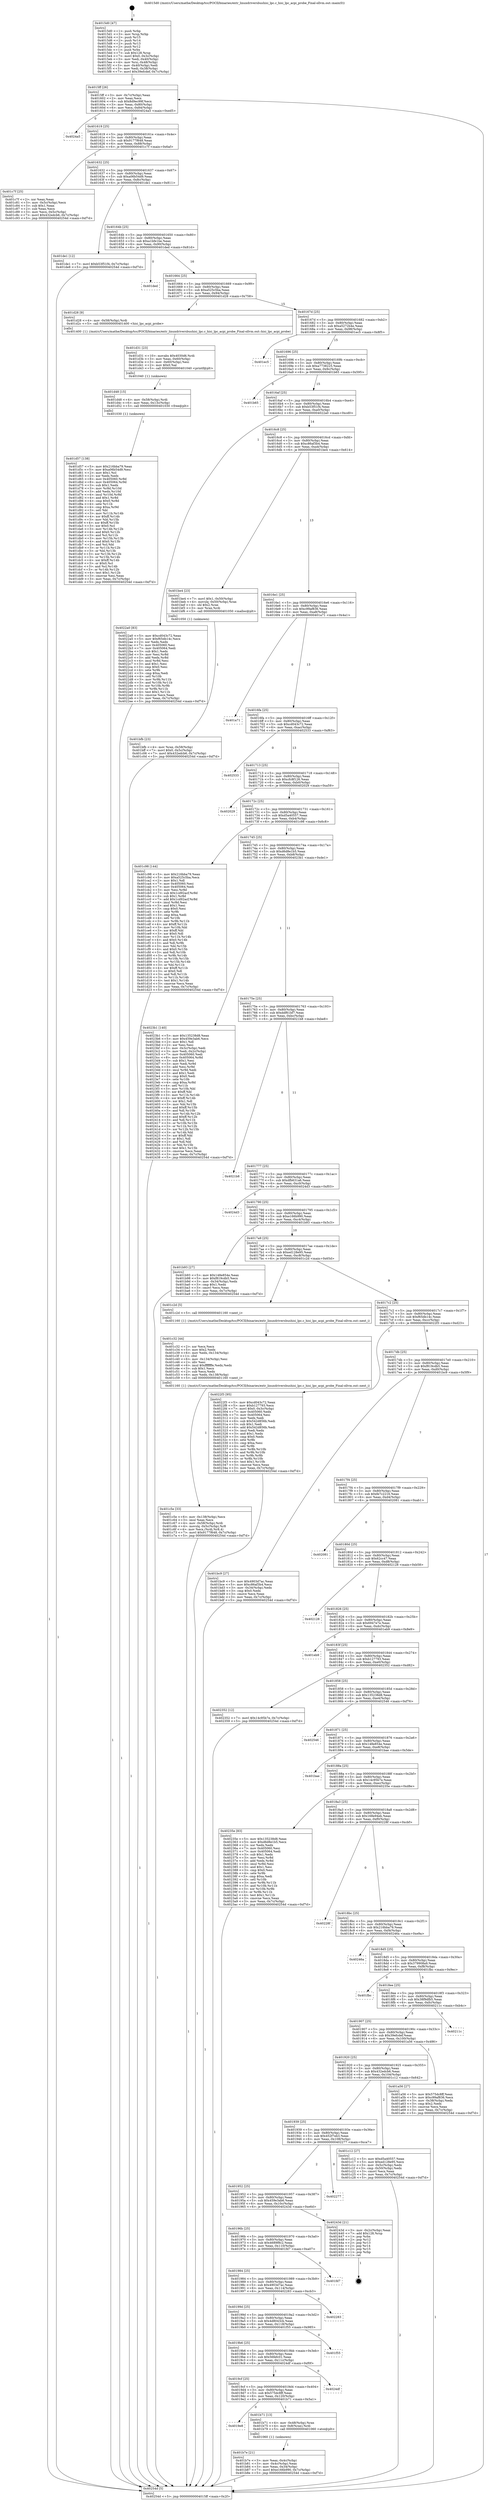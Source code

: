 digraph "0x4015d0" {
  label = "0x4015d0 (/mnt/c/Users/mathe/Desktop/tcc/POCII/binaries/extr_linuxdriversbushisi_lpc.c_hisi_lpc_acpi_probe_Final-ollvm.out::main(0))"
  labelloc = "t"
  node[shape=record]

  Entry [label="",width=0.3,height=0.3,shape=circle,fillcolor=black,style=filled]
  "0x4015ff" [label="{
     0x4015ff [26]\l
     | [instrs]\l
     &nbsp;&nbsp;0x4015ff \<+3\>: mov -0x7c(%rbp),%eax\l
     &nbsp;&nbsp;0x401602 \<+2\>: mov %eax,%ecx\l
     &nbsp;&nbsp;0x401604 \<+6\>: sub $0x8d9ec99f,%ecx\l
     &nbsp;&nbsp;0x40160a \<+3\>: mov %eax,-0x80(%rbp)\l
     &nbsp;&nbsp;0x40160d \<+6\>: mov %ecx,-0x84(%rbp)\l
     &nbsp;&nbsp;0x401613 \<+6\>: je 00000000004024a5 \<main+0xed5\>\l
  }"]
  "0x4024a5" [label="{
     0x4024a5\l
  }", style=dashed]
  "0x401619" [label="{
     0x401619 [25]\l
     | [instrs]\l
     &nbsp;&nbsp;0x401619 \<+5\>: jmp 000000000040161e \<main+0x4e\>\l
     &nbsp;&nbsp;0x40161e \<+3\>: mov -0x80(%rbp),%eax\l
     &nbsp;&nbsp;0x401621 \<+5\>: sub $0x9177f648,%eax\l
     &nbsp;&nbsp;0x401626 \<+6\>: mov %eax,-0x88(%rbp)\l
     &nbsp;&nbsp;0x40162c \<+6\>: je 0000000000401c7f \<main+0x6af\>\l
  }"]
  Exit [label="",width=0.3,height=0.3,shape=circle,fillcolor=black,style=filled,peripheries=2]
  "0x401c7f" [label="{
     0x401c7f [25]\l
     | [instrs]\l
     &nbsp;&nbsp;0x401c7f \<+2\>: xor %eax,%eax\l
     &nbsp;&nbsp;0x401c81 \<+3\>: mov -0x5c(%rbp),%ecx\l
     &nbsp;&nbsp;0x401c84 \<+3\>: sub $0x1,%eax\l
     &nbsp;&nbsp;0x401c87 \<+2\>: sub %eax,%ecx\l
     &nbsp;&nbsp;0x401c89 \<+3\>: mov %ecx,-0x5c(%rbp)\l
     &nbsp;&nbsp;0x401c8c \<+7\>: movl $0x432edcb6,-0x7c(%rbp)\l
     &nbsp;&nbsp;0x401c93 \<+5\>: jmp 000000000040254d \<main+0xf7d\>\l
  }"]
  "0x401632" [label="{
     0x401632 [25]\l
     | [instrs]\l
     &nbsp;&nbsp;0x401632 \<+5\>: jmp 0000000000401637 \<main+0x67\>\l
     &nbsp;&nbsp;0x401637 \<+3\>: mov -0x80(%rbp),%eax\l
     &nbsp;&nbsp;0x40163a \<+5\>: sub $0xa06b54d9,%eax\l
     &nbsp;&nbsp;0x40163f \<+6\>: mov %eax,-0x8c(%rbp)\l
     &nbsp;&nbsp;0x401645 \<+6\>: je 0000000000401de1 \<main+0x811\>\l
  }"]
  "0x401d57" [label="{
     0x401d57 [138]\l
     | [instrs]\l
     &nbsp;&nbsp;0x401d57 \<+5\>: mov $0x216bba79,%eax\l
     &nbsp;&nbsp;0x401d5c \<+5\>: mov $0xa06b54d9,%esi\l
     &nbsp;&nbsp;0x401d61 \<+2\>: mov $0x1,%cl\l
     &nbsp;&nbsp;0x401d63 \<+2\>: xor %edx,%edx\l
     &nbsp;&nbsp;0x401d65 \<+8\>: mov 0x405060,%r8d\l
     &nbsp;&nbsp;0x401d6d \<+8\>: mov 0x405064,%r9d\l
     &nbsp;&nbsp;0x401d75 \<+3\>: sub $0x1,%edx\l
     &nbsp;&nbsp;0x401d78 \<+3\>: mov %r8d,%r10d\l
     &nbsp;&nbsp;0x401d7b \<+3\>: add %edx,%r10d\l
     &nbsp;&nbsp;0x401d7e \<+4\>: imul %r10d,%r8d\l
     &nbsp;&nbsp;0x401d82 \<+4\>: and $0x1,%r8d\l
     &nbsp;&nbsp;0x401d86 \<+4\>: cmp $0x0,%r8d\l
     &nbsp;&nbsp;0x401d8a \<+4\>: sete %r11b\l
     &nbsp;&nbsp;0x401d8e \<+4\>: cmp $0xa,%r9d\l
     &nbsp;&nbsp;0x401d92 \<+3\>: setl %bl\l
     &nbsp;&nbsp;0x401d95 \<+3\>: mov %r11b,%r14b\l
     &nbsp;&nbsp;0x401d98 \<+4\>: xor $0xff,%r14b\l
     &nbsp;&nbsp;0x401d9c \<+3\>: mov %bl,%r15b\l
     &nbsp;&nbsp;0x401d9f \<+4\>: xor $0xff,%r15b\l
     &nbsp;&nbsp;0x401da3 \<+3\>: xor $0x0,%cl\l
     &nbsp;&nbsp;0x401da6 \<+3\>: mov %r14b,%r12b\l
     &nbsp;&nbsp;0x401da9 \<+4\>: and $0x0,%r12b\l
     &nbsp;&nbsp;0x401dad \<+3\>: and %cl,%r11b\l
     &nbsp;&nbsp;0x401db0 \<+3\>: mov %r15b,%r13b\l
     &nbsp;&nbsp;0x401db3 \<+4\>: and $0x0,%r13b\l
     &nbsp;&nbsp;0x401db7 \<+2\>: and %cl,%bl\l
     &nbsp;&nbsp;0x401db9 \<+3\>: or %r11b,%r12b\l
     &nbsp;&nbsp;0x401dbc \<+3\>: or %bl,%r13b\l
     &nbsp;&nbsp;0x401dbf \<+3\>: xor %r13b,%r12b\l
     &nbsp;&nbsp;0x401dc2 \<+3\>: or %r15b,%r14b\l
     &nbsp;&nbsp;0x401dc5 \<+4\>: xor $0xff,%r14b\l
     &nbsp;&nbsp;0x401dc9 \<+3\>: or $0x0,%cl\l
     &nbsp;&nbsp;0x401dcc \<+3\>: and %cl,%r14b\l
     &nbsp;&nbsp;0x401dcf \<+3\>: or %r14b,%r12b\l
     &nbsp;&nbsp;0x401dd2 \<+4\>: test $0x1,%r12b\l
     &nbsp;&nbsp;0x401dd6 \<+3\>: cmovne %esi,%eax\l
     &nbsp;&nbsp;0x401dd9 \<+3\>: mov %eax,-0x7c(%rbp)\l
     &nbsp;&nbsp;0x401ddc \<+5\>: jmp 000000000040254d \<main+0xf7d\>\l
  }"]
  "0x401de1" [label="{
     0x401de1 [12]\l
     | [instrs]\l
     &nbsp;&nbsp;0x401de1 \<+7\>: movl $0xb53f51f4,-0x7c(%rbp)\l
     &nbsp;&nbsp;0x401de8 \<+5\>: jmp 000000000040254d \<main+0xf7d\>\l
  }"]
  "0x40164b" [label="{
     0x40164b [25]\l
     | [instrs]\l
     &nbsp;&nbsp;0x40164b \<+5\>: jmp 0000000000401650 \<main+0x80\>\l
     &nbsp;&nbsp;0x401650 \<+3\>: mov -0x80(%rbp),%eax\l
     &nbsp;&nbsp;0x401653 \<+5\>: sub $0xa1bfe1be,%eax\l
     &nbsp;&nbsp;0x401658 \<+6\>: mov %eax,-0x90(%rbp)\l
     &nbsp;&nbsp;0x40165e \<+6\>: je 0000000000401ded \<main+0x81d\>\l
  }"]
  "0x401d48" [label="{
     0x401d48 [15]\l
     | [instrs]\l
     &nbsp;&nbsp;0x401d48 \<+4\>: mov -0x58(%rbp),%rdi\l
     &nbsp;&nbsp;0x401d4c \<+6\>: mov %eax,-0x13c(%rbp)\l
     &nbsp;&nbsp;0x401d52 \<+5\>: call 0000000000401030 \<free@plt\>\l
     | [calls]\l
     &nbsp;&nbsp;0x401030 \{1\} (unknown)\l
  }"]
  "0x401ded" [label="{
     0x401ded\l
  }", style=dashed]
  "0x401664" [label="{
     0x401664 [25]\l
     | [instrs]\l
     &nbsp;&nbsp;0x401664 \<+5\>: jmp 0000000000401669 \<main+0x99\>\l
     &nbsp;&nbsp;0x401669 \<+3\>: mov -0x80(%rbp),%eax\l
     &nbsp;&nbsp;0x40166c \<+5\>: sub $0xa525c5ba,%eax\l
     &nbsp;&nbsp;0x401671 \<+6\>: mov %eax,-0x94(%rbp)\l
     &nbsp;&nbsp;0x401677 \<+6\>: je 0000000000401d28 \<main+0x758\>\l
  }"]
  "0x401d31" [label="{
     0x401d31 [23]\l
     | [instrs]\l
     &nbsp;&nbsp;0x401d31 \<+10\>: movabs $0x4030d6,%rdi\l
     &nbsp;&nbsp;0x401d3b \<+3\>: mov %eax,-0x60(%rbp)\l
     &nbsp;&nbsp;0x401d3e \<+3\>: mov -0x60(%rbp),%esi\l
     &nbsp;&nbsp;0x401d41 \<+2\>: mov $0x0,%al\l
     &nbsp;&nbsp;0x401d43 \<+5\>: call 0000000000401040 \<printf@plt\>\l
     | [calls]\l
     &nbsp;&nbsp;0x401040 \{1\} (unknown)\l
  }"]
  "0x401d28" [label="{
     0x401d28 [9]\l
     | [instrs]\l
     &nbsp;&nbsp;0x401d28 \<+4\>: mov -0x58(%rbp),%rdi\l
     &nbsp;&nbsp;0x401d2c \<+5\>: call 0000000000401400 \<hisi_lpc_acpi_probe\>\l
     | [calls]\l
     &nbsp;&nbsp;0x401400 \{1\} (/mnt/c/Users/mathe/Desktop/tcc/POCII/binaries/extr_linuxdriversbushisi_lpc.c_hisi_lpc_acpi_probe_Final-ollvm.out::hisi_lpc_acpi_probe)\l
  }"]
  "0x40167d" [label="{
     0x40167d [25]\l
     | [instrs]\l
     &nbsp;&nbsp;0x40167d \<+5\>: jmp 0000000000401682 \<main+0xb2\>\l
     &nbsp;&nbsp;0x401682 \<+3\>: mov -0x80(%rbp),%eax\l
     &nbsp;&nbsp;0x401685 \<+5\>: sub $0xa5272b4e,%eax\l
     &nbsp;&nbsp;0x40168a \<+6\>: mov %eax,-0x98(%rbp)\l
     &nbsp;&nbsp;0x401690 \<+6\>: je 0000000000401ec5 \<main+0x8f5\>\l
  }"]
  "0x401c5e" [label="{
     0x401c5e [33]\l
     | [instrs]\l
     &nbsp;&nbsp;0x401c5e \<+6\>: mov -0x138(%rbp),%ecx\l
     &nbsp;&nbsp;0x401c64 \<+3\>: imul %eax,%ecx\l
     &nbsp;&nbsp;0x401c67 \<+4\>: mov -0x58(%rbp),%rdi\l
     &nbsp;&nbsp;0x401c6b \<+4\>: movslq -0x5c(%rbp),%r8\l
     &nbsp;&nbsp;0x401c6f \<+4\>: mov %ecx,(%rdi,%r8,4)\l
     &nbsp;&nbsp;0x401c73 \<+7\>: movl $0x9177f648,-0x7c(%rbp)\l
     &nbsp;&nbsp;0x401c7a \<+5\>: jmp 000000000040254d \<main+0xf7d\>\l
  }"]
  "0x401ec5" [label="{
     0x401ec5\l
  }", style=dashed]
  "0x401696" [label="{
     0x401696 [25]\l
     | [instrs]\l
     &nbsp;&nbsp;0x401696 \<+5\>: jmp 000000000040169b \<main+0xcb\>\l
     &nbsp;&nbsp;0x40169b \<+3\>: mov -0x80(%rbp),%eax\l
     &nbsp;&nbsp;0x40169e \<+5\>: sub $0xa7738225,%eax\l
     &nbsp;&nbsp;0x4016a3 \<+6\>: mov %eax,-0x9c(%rbp)\l
     &nbsp;&nbsp;0x4016a9 \<+6\>: je 0000000000401b65 \<main+0x595\>\l
  }"]
  "0x401c32" [label="{
     0x401c32 [44]\l
     | [instrs]\l
     &nbsp;&nbsp;0x401c32 \<+2\>: xor %ecx,%ecx\l
     &nbsp;&nbsp;0x401c34 \<+5\>: mov $0x2,%edx\l
     &nbsp;&nbsp;0x401c39 \<+6\>: mov %edx,-0x134(%rbp)\l
     &nbsp;&nbsp;0x401c3f \<+1\>: cltd\l
     &nbsp;&nbsp;0x401c40 \<+6\>: mov -0x134(%rbp),%esi\l
     &nbsp;&nbsp;0x401c46 \<+2\>: idiv %esi\l
     &nbsp;&nbsp;0x401c48 \<+6\>: imul $0xfffffffe,%edx,%edx\l
     &nbsp;&nbsp;0x401c4e \<+3\>: sub $0x1,%ecx\l
     &nbsp;&nbsp;0x401c51 \<+2\>: sub %ecx,%edx\l
     &nbsp;&nbsp;0x401c53 \<+6\>: mov %edx,-0x138(%rbp)\l
     &nbsp;&nbsp;0x401c59 \<+5\>: call 0000000000401160 \<next_i\>\l
     | [calls]\l
     &nbsp;&nbsp;0x401160 \{1\} (/mnt/c/Users/mathe/Desktop/tcc/POCII/binaries/extr_linuxdriversbushisi_lpc.c_hisi_lpc_acpi_probe_Final-ollvm.out::next_i)\l
  }"]
  "0x401b65" [label="{
     0x401b65\l
  }", style=dashed]
  "0x4016af" [label="{
     0x4016af [25]\l
     | [instrs]\l
     &nbsp;&nbsp;0x4016af \<+5\>: jmp 00000000004016b4 \<main+0xe4\>\l
     &nbsp;&nbsp;0x4016b4 \<+3\>: mov -0x80(%rbp),%eax\l
     &nbsp;&nbsp;0x4016b7 \<+5\>: sub $0xb53f51f4,%eax\l
     &nbsp;&nbsp;0x4016bc \<+6\>: mov %eax,-0xa0(%rbp)\l
     &nbsp;&nbsp;0x4016c2 \<+6\>: je 00000000004022a0 \<main+0xcd0\>\l
  }"]
  "0x401bfb" [label="{
     0x401bfb [23]\l
     | [instrs]\l
     &nbsp;&nbsp;0x401bfb \<+4\>: mov %rax,-0x58(%rbp)\l
     &nbsp;&nbsp;0x401bff \<+7\>: movl $0x0,-0x5c(%rbp)\l
     &nbsp;&nbsp;0x401c06 \<+7\>: movl $0x432edcb6,-0x7c(%rbp)\l
     &nbsp;&nbsp;0x401c0d \<+5\>: jmp 000000000040254d \<main+0xf7d\>\l
  }"]
  "0x4022a0" [label="{
     0x4022a0 [83]\l
     | [instrs]\l
     &nbsp;&nbsp;0x4022a0 \<+5\>: mov $0xcd043c72,%eax\l
     &nbsp;&nbsp;0x4022a5 \<+5\>: mov $0xf65db14c,%ecx\l
     &nbsp;&nbsp;0x4022aa \<+2\>: xor %edx,%edx\l
     &nbsp;&nbsp;0x4022ac \<+7\>: mov 0x405060,%esi\l
     &nbsp;&nbsp;0x4022b3 \<+7\>: mov 0x405064,%edi\l
     &nbsp;&nbsp;0x4022ba \<+3\>: sub $0x1,%edx\l
     &nbsp;&nbsp;0x4022bd \<+3\>: mov %esi,%r8d\l
     &nbsp;&nbsp;0x4022c0 \<+3\>: add %edx,%r8d\l
     &nbsp;&nbsp;0x4022c3 \<+4\>: imul %r8d,%esi\l
     &nbsp;&nbsp;0x4022c7 \<+3\>: and $0x1,%esi\l
     &nbsp;&nbsp;0x4022ca \<+3\>: cmp $0x0,%esi\l
     &nbsp;&nbsp;0x4022cd \<+4\>: sete %r9b\l
     &nbsp;&nbsp;0x4022d1 \<+3\>: cmp $0xa,%edi\l
     &nbsp;&nbsp;0x4022d4 \<+4\>: setl %r10b\l
     &nbsp;&nbsp;0x4022d8 \<+3\>: mov %r9b,%r11b\l
     &nbsp;&nbsp;0x4022db \<+3\>: and %r10b,%r11b\l
     &nbsp;&nbsp;0x4022de \<+3\>: xor %r10b,%r9b\l
     &nbsp;&nbsp;0x4022e1 \<+3\>: or %r9b,%r11b\l
     &nbsp;&nbsp;0x4022e4 \<+4\>: test $0x1,%r11b\l
     &nbsp;&nbsp;0x4022e8 \<+3\>: cmovne %ecx,%eax\l
     &nbsp;&nbsp;0x4022eb \<+3\>: mov %eax,-0x7c(%rbp)\l
     &nbsp;&nbsp;0x4022ee \<+5\>: jmp 000000000040254d \<main+0xf7d\>\l
  }"]
  "0x4016c8" [label="{
     0x4016c8 [25]\l
     | [instrs]\l
     &nbsp;&nbsp;0x4016c8 \<+5\>: jmp 00000000004016cd \<main+0xfd\>\l
     &nbsp;&nbsp;0x4016cd \<+3\>: mov -0x80(%rbp),%eax\l
     &nbsp;&nbsp;0x4016d0 \<+5\>: sub $0xc86af3b4,%eax\l
     &nbsp;&nbsp;0x4016d5 \<+6\>: mov %eax,-0xa4(%rbp)\l
     &nbsp;&nbsp;0x4016db \<+6\>: je 0000000000401be4 \<main+0x614\>\l
  }"]
  "0x401b7e" [label="{
     0x401b7e [21]\l
     | [instrs]\l
     &nbsp;&nbsp;0x401b7e \<+3\>: mov %eax,-0x4c(%rbp)\l
     &nbsp;&nbsp;0x401b81 \<+3\>: mov -0x4c(%rbp),%eax\l
     &nbsp;&nbsp;0x401b84 \<+3\>: mov %eax,-0x34(%rbp)\l
     &nbsp;&nbsp;0x401b87 \<+7\>: movl $0xe166b990,-0x7c(%rbp)\l
     &nbsp;&nbsp;0x401b8e \<+5\>: jmp 000000000040254d \<main+0xf7d\>\l
  }"]
  "0x401be4" [label="{
     0x401be4 [23]\l
     | [instrs]\l
     &nbsp;&nbsp;0x401be4 \<+7\>: movl $0x1,-0x50(%rbp)\l
     &nbsp;&nbsp;0x401beb \<+4\>: movslq -0x50(%rbp),%rax\l
     &nbsp;&nbsp;0x401bef \<+4\>: shl $0x2,%rax\l
     &nbsp;&nbsp;0x401bf3 \<+3\>: mov %rax,%rdi\l
     &nbsp;&nbsp;0x401bf6 \<+5\>: call 0000000000401050 \<malloc@plt\>\l
     | [calls]\l
     &nbsp;&nbsp;0x401050 \{1\} (unknown)\l
  }"]
  "0x4016e1" [label="{
     0x4016e1 [25]\l
     | [instrs]\l
     &nbsp;&nbsp;0x4016e1 \<+5\>: jmp 00000000004016e6 \<main+0x116\>\l
     &nbsp;&nbsp;0x4016e6 \<+3\>: mov -0x80(%rbp),%eax\l
     &nbsp;&nbsp;0x4016e9 \<+5\>: sub $0xc99af836,%eax\l
     &nbsp;&nbsp;0x4016ee \<+6\>: mov %eax,-0xa8(%rbp)\l
     &nbsp;&nbsp;0x4016f4 \<+6\>: je 0000000000401a71 \<main+0x4a1\>\l
  }"]
  "0x4019e8" [label="{
     0x4019e8\l
  }", style=dashed]
  "0x401a71" [label="{
     0x401a71\l
  }", style=dashed]
  "0x4016fa" [label="{
     0x4016fa [25]\l
     | [instrs]\l
     &nbsp;&nbsp;0x4016fa \<+5\>: jmp 00000000004016ff \<main+0x12f\>\l
     &nbsp;&nbsp;0x4016ff \<+3\>: mov -0x80(%rbp),%eax\l
     &nbsp;&nbsp;0x401702 \<+5\>: sub $0xcd043c72,%eax\l
     &nbsp;&nbsp;0x401707 \<+6\>: mov %eax,-0xac(%rbp)\l
     &nbsp;&nbsp;0x40170d \<+6\>: je 0000000000402533 \<main+0xf63\>\l
  }"]
  "0x401b71" [label="{
     0x401b71 [13]\l
     | [instrs]\l
     &nbsp;&nbsp;0x401b71 \<+4\>: mov -0x48(%rbp),%rax\l
     &nbsp;&nbsp;0x401b75 \<+4\>: mov 0x8(%rax),%rdi\l
     &nbsp;&nbsp;0x401b79 \<+5\>: call 0000000000401060 \<atoi@plt\>\l
     | [calls]\l
     &nbsp;&nbsp;0x401060 \{1\} (unknown)\l
  }"]
  "0x402533" [label="{
     0x402533\l
  }", style=dashed]
  "0x401713" [label="{
     0x401713 [25]\l
     | [instrs]\l
     &nbsp;&nbsp;0x401713 \<+5\>: jmp 0000000000401718 \<main+0x148\>\l
     &nbsp;&nbsp;0x401718 \<+3\>: mov -0x80(%rbp),%eax\l
     &nbsp;&nbsp;0x40171b \<+5\>: sub $0xcfc8f126,%eax\l
     &nbsp;&nbsp;0x401720 \<+6\>: mov %eax,-0xb0(%rbp)\l
     &nbsp;&nbsp;0x401726 \<+6\>: je 0000000000402029 \<main+0xa59\>\l
  }"]
  "0x4019cf" [label="{
     0x4019cf [25]\l
     | [instrs]\l
     &nbsp;&nbsp;0x4019cf \<+5\>: jmp 00000000004019d4 \<main+0x404\>\l
     &nbsp;&nbsp;0x4019d4 \<+3\>: mov -0x80(%rbp),%eax\l
     &nbsp;&nbsp;0x4019d7 \<+5\>: sub $0x575dc8ff,%eax\l
     &nbsp;&nbsp;0x4019dc \<+6\>: mov %eax,-0x120(%rbp)\l
     &nbsp;&nbsp;0x4019e2 \<+6\>: je 0000000000401b71 \<main+0x5a1\>\l
  }"]
  "0x402029" [label="{
     0x402029\l
  }", style=dashed]
  "0x40172c" [label="{
     0x40172c [25]\l
     | [instrs]\l
     &nbsp;&nbsp;0x40172c \<+5\>: jmp 0000000000401731 \<main+0x161\>\l
     &nbsp;&nbsp;0x401731 \<+3\>: mov -0x80(%rbp),%eax\l
     &nbsp;&nbsp;0x401734 \<+5\>: sub $0xd5a40557,%eax\l
     &nbsp;&nbsp;0x401739 \<+6\>: mov %eax,-0xb4(%rbp)\l
     &nbsp;&nbsp;0x40173f \<+6\>: je 0000000000401c98 \<main+0x6c8\>\l
  }"]
  "0x4024df" [label="{
     0x4024df\l
  }", style=dashed]
  "0x401c98" [label="{
     0x401c98 [144]\l
     | [instrs]\l
     &nbsp;&nbsp;0x401c98 \<+5\>: mov $0x216bba79,%eax\l
     &nbsp;&nbsp;0x401c9d \<+5\>: mov $0xa525c5ba,%ecx\l
     &nbsp;&nbsp;0x401ca2 \<+2\>: mov $0x1,%dl\l
     &nbsp;&nbsp;0x401ca4 \<+7\>: mov 0x405060,%esi\l
     &nbsp;&nbsp;0x401cab \<+7\>: mov 0x405064,%edi\l
     &nbsp;&nbsp;0x401cb2 \<+3\>: mov %esi,%r8d\l
     &nbsp;&nbsp;0x401cb5 \<+7\>: sub $0x1cd92acf,%r8d\l
     &nbsp;&nbsp;0x401cbc \<+4\>: sub $0x1,%r8d\l
     &nbsp;&nbsp;0x401cc0 \<+7\>: add $0x1cd92acf,%r8d\l
     &nbsp;&nbsp;0x401cc7 \<+4\>: imul %r8d,%esi\l
     &nbsp;&nbsp;0x401ccb \<+3\>: and $0x1,%esi\l
     &nbsp;&nbsp;0x401cce \<+3\>: cmp $0x0,%esi\l
     &nbsp;&nbsp;0x401cd1 \<+4\>: sete %r9b\l
     &nbsp;&nbsp;0x401cd5 \<+3\>: cmp $0xa,%edi\l
     &nbsp;&nbsp;0x401cd8 \<+4\>: setl %r10b\l
     &nbsp;&nbsp;0x401cdc \<+3\>: mov %r9b,%r11b\l
     &nbsp;&nbsp;0x401cdf \<+4\>: xor $0xff,%r11b\l
     &nbsp;&nbsp;0x401ce3 \<+3\>: mov %r10b,%bl\l
     &nbsp;&nbsp;0x401ce6 \<+3\>: xor $0xff,%bl\l
     &nbsp;&nbsp;0x401ce9 \<+3\>: xor $0x0,%dl\l
     &nbsp;&nbsp;0x401cec \<+3\>: mov %r11b,%r14b\l
     &nbsp;&nbsp;0x401cef \<+4\>: and $0x0,%r14b\l
     &nbsp;&nbsp;0x401cf3 \<+3\>: and %dl,%r9b\l
     &nbsp;&nbsp;0x401cf6 \<+3\>: mov %bl,%r15b\l
     &nbsp;&nbsp;0x401cf9 \<+4\>: and $0x0,%r15b\l
     &nbsp;&nbsp;0x401cfd \<+3\>: and %dl,%r10b\l
     &nbsp;&nbsp;0x401d00 \<+3\>: or %r9b,%r14b\l
     &nbsp;&nbsp;0x401d03 \<+3\>: or %r10b,%r15b\l
     &nbsp;&nbsp;0x401d06 \<+3\>: xor %r15b,%r14b\l
     &nbsp;&nbsp;0x401d09 \<+3\>: or %bl,%r11b\l
     &nbsp;&nbsp;0x401d0c \<+4\>: xor $0xff,%r11b\l
     &nbsp;&nbsp;0x401d10 \<+3\>: or $0x0,%dl\l
     &nbsp;&nbsp;0x401d13 \<+3\>: and %dl,%r11b\l
     &nbsp;&nbsp;0x401d16 \<+3\>: or %r11b,%r14b\l
     &nbsp;&nbsp;0x401d19 \<+4\>: test $0x1,%r14b\l
     &nbsp;&nbsp;0x401d1d \<+3\>: cmovne %ecx,%eax\l
     &nbsp;&nbsp;0x401d20 \<+3\>: mov %eax,-0x7c(%rbp)\l
     &nbsp;&nbsp;0x401d23 \<+5\>: jmp 000000000040254d \<main+0xf7d\>\l
  }"]
  "0x401745" [label="{
     0x401745 [25]\l
     | [instrs]\l
     &nbsp;&nbsp;0x401745 \<+5\>: jmp 000000000040174a \<main+0x17a\>\l
     &nbsp;&nbsp;0x40174a \<+3\>: mov -0x80(%rbp),%eax\l
     &nbsp;&nbsp;0x40174d \<+5\>: sub $0xd6d8e1b5,%eax\l
     &nbsp;&nbsp;0x401752 \<+6\>: mov %eax,-0xb8(%rbp)\l
     &nbsp;&nbsp;0x401758 \<+6\>: je 00000000004023b1 \<main+0xde1\>\l
  }"]
  "0x4019b6" [label="{
     0x4019b6 [25]\l
     | [instrs]\l
     &nbsp;&nbsp;0x4019b6 \<+5\>: jmp 00000000004019bb \<main+0x3eb\>\l
     &nbsp;&nbsp;0x4019bb \<+3\>: mov -0x80(%rbp),%eax\l
     &nbsp;&nbsp;0x4019be \<+5\>: sub $0x56fefc01,%eax\l
     &nbsp;&nbsp;0x4019c3 \<+6\>: mov %eax,-0x11c(%rbp)\l
     &nbsp;&nbsp;0x4019c9 \<+6\>: je 00000000004024df \<main+0xf0f\>\l
  }"]
  "0x4023b1" [label="{
     0x4023b1 [140]\l
     | [instrs]\l
     &nbsp;&nbsp;0x4023b1 \<+5\>: mov $0x135238d8,%eax\l
     &nbsp;&nbsp;0x4023b6 \<+5\>: mov $0x459e3ab6,%ecx\l
     &nbsp;&nbsp;0x4023bb \<+2\>: mov $0x1,%dl\l
     &nbsp;&nbsp;0x4023bd \<+2\>: xor %esi,%esi\l
     &nbsp;&nbsp;0x4023bf \<+3\>: mov -0x3c(%rbp),%edi\l
     &nbsp;&nbsp;0x4023c2 \<+3\>: mov %edi,-0x2c(%rbp)\l
     &nbsp;&nbsp;0x4023c5 \<+7\>: mov 0x405060,%edi\l
     &nbsp;&nbsp;0x4023cc \<+8\>: mov 0x405064,%r8d\l
     &nbsp;&nbsp;0x4023d4 \<+3\>: sub $0x1,%esi\l
     &nbsp;&nbsp;0x4023d7 \<+3\>: mov %edi,%r9d\l
     &nbsp;&nbsp;0x4023da \<+3\>: add %esi,%r9d\l
     &nbsp;&nbsp;0x4023dd \<+4\>: imul %r9d,%edi\l
     &nbsp;&nbsp;0x4023e1 \<+3\>: and $0x1,%edi\l
     &nbsp;&nbsp;0x4023e4 \<+3\>: cmp $0x0,%edi\l
     &nbsp;&nbsp;0x4023e7 \<+4\>: sete %r10b\l
     &nbsp;&nbsp;0x4023eb \<+4\>: cmp $0xa,%r8d\l
     &nbsp;&nbsp;0x4023ef \<+4\>: setl %r11b\l
     &nbsp;&nbsp;0x4023f3 \<+3\>: mov %r10b,%bl\l
     &nbsp;&nbsp;0x4023f6 \<+3\>: xor $0xff,%bl\l
     &nbsp;&nbsp;0x4023f9 \<+3\>: mov %r11b,%r14b\l
     &nbsp;&nbsp;0x4023fc \<+4\>: xor $0xff,%r14b\l
     &nbsp;&nbsp;0x402400 \<+3\>: xor $0x1,%dl\l
     &nbsp;&nbsp;0x402403 \<+3\>: mov %bl,%r15b\l
     &nbsp;&nbsp;0x402406 \<+4\>: and $0xff,%r15b\l
     &nbsp;&nbsp;0x40240a \<+3\>: and %dl,%r10b\l
     &nbsp;&nbsp;0x40240d \<+3\>: mov %r14b,%r12b\l
     &nbsp;&nbsp;0x402410 \<+4\>: and $0xff,%r12b\l
     &nbsp;&nbsp;0x402414 \<+3\>: and %dl,%r11b\l
     &nbsp;&nbsp;0x402417 \<+3\>: or %r10b,%r15b\l
     &nbsp;&nbsp;0x40241a \<+3\>: or %r11b,%r12b\l
     &nbsp;&nbsp;0x40241d \<+3\>: xor %r12b,%r15b\l
     &nbsp;&nbsp;0x402420 \<+3\>: or %r14b,%bl\l
     &nbsp;&nbsp;0x402423 \<+3\>: xor $0xff,%bl\l
     &nbsp;&nbsp;0x402426 \<+3\>: or $0x1,%dl\l
     &nbsp;&nbsp;0x402429 \<+2\>: and %dl,%bl\l
     &nbsp;&nbsp;0x40242b \<+3\>: or %bl,%r15b\l
     &nbsp;&nbsp;0x40242e \<+4\>: test $0x1,%r15b\l
     &nbsp;&nbsp;0x402432 \<+3\>: cmovne %ecx,%eax\l
     &nbsp;&nbsp;0x402435 \<+3\>: mov %eax,-0x7c(%rbp)\l
     &nbsp;&nbsp;0x402438 \<+5\>: jmp 000000000040254d \<main+0xf7d\>\l
  }"]
  "0x40175e" [label="{
     0x40175e [25]\l
     | [instrs]\l
     &nbsp;&nbsp;0x40175e \<+5\>: jmp 0000000000401763 \<main+0x193\>\l
     &nbsp;&nbsp;0x401763 \<+3\>: mov -0x80(%rbp),%eax\l
     &nbsp;&nbsp;0x401766 \<+5\>: sub $0xddf61bf7,%eax\l
     &nbsp;&nbsp;0x40176b \<+6\>: mov %eax,-0xbc(%rbp)\l
     &nbsp;&nbsp;0x401771 \<+6\>: je 00000000004021b8 \<main+0xbe8\>\l
  }"]
  "0x401f55" [label="{
     0x401f55\l
  }", style=dashed]
  "0x4021b8" [label="{
     0x4021b8\l
  }", style=dashed]
  "0x401777" [label="{
     0x401777 [25]\l
     | [instrs]\l
     &nbsp;&nbsp;0x401777 \<+5\>: jmp 000000000040177c \<main+0x1ac\>\l
     &nbsp;&nbsp;0x40177c \<+3\>: mov -0x80(%rbp),%eax\l
     &nbsp;&nbsp;0x40177f \<+5\>: sub $0xdfb631a6,%eax\l
     &nbsp;&nbsp;0x401784 \<+6\>: mov %eax,-0xc0(%rbp)\l
     &nbsp;&nbsp;0x40178a \<+6\>: je 00000000004024d3 \<main+0xf03\>\l
  }"]
  "0x40199d" [label="{
     0x40199d [25]\l
     | [instrs]\l
     &nbsp;&nbsp;0x40199d \<+5\>: jmp 00000000004019a2 \<main+0x3d2\>\l
     &nbsp;&nbsp;0x4019a2 \<+3\>: mov -0x80(%rbp),%eax\l
     &nbsp;&nbsp;0x4019a5 \<+5\>: sub $0x4d8043cb,%eax\l
     &nbsp;&nbsp;0x4019aa \<+6\>: mov %eax,-0x118(%rbp)\l
     &nbsp;&nbsp;0x4019b0 \<+6\>: je 0000000000401f55 \<main+0x985\>\l
  }"]
  "0x4024d3" [label="{
     0x4024d3\l
  }", style=dashed]
  "0x401790" [label="{
     0x401790 [25]\l
     | [instrs]\l
     &nbsp;&nbsp;0x401790 \<+5\>: jmp 0000000000401795 \<main+0x1c5\>\l
     &nbsp;&nbsp;0x401795 \<+3\>: mov -0x80(%rbp),%eax\l
     &nbsp;&nbsp;0x401798 \<+5\>: sub $0xe166b990,%eax\l
     &nbsp;&nbsp;0x40179d \<+6\>: mov %eax,-0xc4(%rbp)\l
     &nbsp;&nbsp;0x4017a3 \<+6\>: je 0000000000401b93 \<main+0x5c3\>\l
  }"]
  "0x402283" [label="{
     0x402283\l
  }", style=dashed]
  "0x401b93" [label="{
     0x401b93 [27]\l
     | [instrs]\l
     &nbsp;&nbsp;0x401b93 \<+5\>: mov $0x148e854e,%eax\l
     &nbsp;&nbsp;0x401b98 \<+5\>: mov $0xf819cdb5,%ecx\l
     &nbsp;&nbsp;0x401b9d \<+3\>: mov -0x34(%rbp),%edx\l
     &nbsp;&nbsp;0x401ba0 \<+3\>: cmp $0x1,%edx\l
     &nbsp;&nbsp;0x401ba3 \<+3\>: cmovl %ecx,%eax\l
     &nbsp;&nbsp;0x401ba6 \<+3\>: mov %eax,-0x7c(%rbp)\l
     &nbsp;&nbsp;0x401ba9 \<+5\>: jmp 000000000040254d \<main+0xf7d\>\l
  }"]
  "0x4017a9" [label="{
     0x4017a9 [25]\l
     | [instrs]\l
     &nbsp;&nbsp;0x4017a9 \<+5\>: jmp 00000000004017ae \<main+0x1de\>\l
     &nbsp;&nbsp;0x4017ae \<+3\>: mov -0x80(%rbp),%eax\l
     &nbsp;&nbsp;0x4017b1 \<+5\>: sub $0xed128e95,%eax\l
     &nbsp;&nbsp;0x4017b6 \<+6\>: mov %eax,-0xc8(%rbp)\l
     &nbsp;&nbsp;0x4017bc \<+6\>: je 0000000000401c2d \<main+0x65d\>\l
  }"]
  "0x401984" [label="{
     0x401984 [25]\l
     | [instrs]\l
     &nbsp;&nbsp;0x401984 \<+5\>: jmp 0000000000401989 \<main+0x3b9\>\l
     &nbsp;&nbsp;0x401989 \<+3\>: mov -0x80(%rbp),%eax\l
     &nbsp;&nbsp;0x40198c \<+5\>: sub $0x4903d7ac,%eax\l
     &nbsp;&nbsp;0x401991 \<+6\>: mov %eax,-0x114(%rbp)\l
     &nbsp;&nbsp;0x401997 \<+6\>: je 0000000000402283 \<main+0xcb3\>\l
  }"]
  "0x401c2d" [label="{
     0x401c2d [5]\l
     | [instrs]\l
     &nbsp;&nbsp;0x401c2d \<+5\>: call 0000000000401160 \<next_i\>\l
     | [calls]\l
     &nbsp;&nbsp;0x401160 \{1\} (/mnt/c/Users/mathe/Desktop/tcc/POCII/binaries/extr_linuxdriversbushisi_lpc.c_hisi_lpc_acpi_probe_Final-ollvm.out::next_i)\l
  }"]
  "0x4017c2" [label="{
     0x4017c2 [25]\l
     | [instrs]\l
     &nbsp;&nbsp;0x4017c2 \<+5\>: jmp 00000000004017c7 \<main+0x1f7\>\l
     &nbsp;&nbsp;0x4017c7 \<+3\>: mov -0x80(%rbp),%eax\l
     &nbsp;&nbsp;0x4017ca \<+5\>: sub $0xf65db14c,%eax\l
     &nbsp;&nbsp;0x4017cf \<+6\>: mov %eax,-0xcc(%rbp)\l
     &nbsp;&nbsp;0x4017d5 \<+6\>: je 00000000004022f3 \<main+0xd23\>\l
  }"]
  "0x401fd7" [label="{
     0x401fd7\l
  }", style=dashed]
  "0x4022f3" [label="{
     0x4022f3 [95]\l
     | [instrs]\l
     &nbsp;&nbsp;0x4022f3 \<+5\>: mov $0xcd043c72,%eax\l
     &nbsp;&nbsp;0x4022f8 \<+5\>: mov $0xb127793,%ecx\l
     &nbsp;&nbsp;0x4022fd \<+7\>: movl $0x0,-0x3c(%rbp)\l
     &nbsp;&nbsp;0x402304 \<+7\>: mov 0x405060,%edx\l
     &nbsp;&nbsp;0x40230b \<+7\>: mov 0x405064,%esi\l
     &nbsp;&nbsp;0x402312 \<+2\>: mov %edx,%edi\l
     &nbsp;&nbsp;0x402314 \<+6\>: sub $0x542d856b,%edi\l
     &nbsp;&nbsp;0x40231a \<+3\>: sub $0x1,%edi\l
     &nbsp;&nbsp;0x40231d \<+6\>: add $0x542d856b,%edi\l
     &nbsp;&nbsp;0x402323 \<+3\>: imul %edi,%edx\l
     &nbsp;&nbsp;0x402326 \<+3\>: and $0x1,%edx\l
     &nbsp;&nbsp;0x402329 \<+3\>: cmp $0x0,%edx\l
     &nbsp;&nbsp;0x40232c \<+4\>: sete %r8b\l
     &nbsp;&nbsp;0x402330 \<+3\>: cmp $0xa,%esi\l
     &nbsp;&nbsp;0x402333 \<+4\>: setl %r9b\l
     &nbsp;&nbsp;0x402337 \<+3\>: mov %r8b,%r10b\l
     &nbsp;&nbsp;0x40233a \<+3\>: and %r9b,%r10b\l
     &nbsp;&nbsp;0x40233d \<+3\>: xor %r9b,%r8b\l
     &nbsp;&nbsp;0x402340 \<+3\>: or %r8b,%r10b\l
     &nbsp;&nbsp;0x402343 \<+4\>: test $0x1,%r10b\l
     &nbsp;&nbsp;0x402347 \<+3\>: cmovne %ecx,%eax\l
     &nbsp;&nbsp;0x40234a \<+3\>: mov %eax,-0x7c(%rbp)\l
     &nbsp;&nbsp;0x40234d \<+5\>: jmp 000000000040254d \<main+0xf7d\>\l
  }"]
  "0x4017db" [label="{
     0x4017db [25]\l
     | [instrs]\l
     &nbsp;&nbsp;0x4017db \<+5\>: jmp 00000000004017e0 \<main+0x210\>\l
     &nbsp;&nbsp;0x4017e0 \<+3\>: mov -0x80(%rbp),%eax\l
     &nbsp;&nbsp;0x4017e3 \<+5\>: sub $0xf819cdb5,%eax\l
     &nbsp;&nbsp;0x4017e8 \<+6\>: mov %eax,-0xd0(%rbp)\l
     &nbsp;&nbsp;0x4017ee \<+6\>: je 0000000000401bc9 \<main+0x5f9\>\l
  }"]
  "0x40196b" [label="{
     0x40196b [25]\l
     | [instrs]\l
     &nbsp;&nbsp;0x40196b \<+5\>: jmp 0000000000401970 \<main+0x3a0\>\l
     &nbsp;&nbsp;0x401970 \<+3\>: mov -0x80(%rbp),%eax\l
     &nbsp;&nbsp;0x401973 \<+5\>: sub $0x4689f8c2,%eax\l
     &nbsp;&nbsp;0x401978 \<+6\>: mov %eax,-0x110(%rbp)\l
     &nbsp;&nbsp;0x40197e \<+6\>: je 0000000000401fd7 \<main+0xa07\>\l
  }"]
  "0x401bc9" [label="{
     0x401bc9 [27]\l
     | [instrs]\l
     &nbsp;&nbsp;0x401bc9 \<+5\>: mov $0x4903d7ac,%eax\l
     &nbsp;&nbsp;0x401bce \<+5\>: mov $0xc86af3b4,%ecx\l
     &nbsp;&nbsp;0x401bd3 \<+3\>: mov -0x34(%rbp),%edx\l
     &nbsp;&nbsp;0x401bd6 \<+3\>: cmp $0x0,%edx\l
     &nbsp;&nbsp;0x401bd9 \<+3\>: cmove %ecx,%eax\l
     &nbsp;&nbsp;0x401bdc \<+3\>: mov %eax,-0x7c(%rbp)\l
     &nbsp;&nbsp;0x401bdf \<+5\>: jmp 000000000040254d \<main+0xf7d\>\l
  }"]
  "0x4017f4" [label="{
     0x4017f4 [25]\l
     | [instrs]\l
     &nbsp;&nbsp;0x4017f4 \<+5\>: jmp 00000000004017f9 \<main+0x229\>\l
     &nbsp;&nbsp;0x4017f9 \<+3\>: mov -0x80(%rbp),%eax\l
     &nbsp;&nbsp;0x4017fc \<+5\>: sub $0xfe7c2216,%eax\l
     &nbsp;&nbsp;0x401801 \<+6\>: mov %eax,-0xd4(%rbp)\l
     &nbsp;&nbsp;0x401807 \<+6\>: je 0000000000402081 \<main+0xab1\>\l
  }"]
  "0x40243d" [label="{
     0x40243d [21]\l
     | [instrs]\l
     &nbsp;&nbsp;0x40243d \<+3\>: mov -0x2c(%rbp),%eax\l
     &nbsp;&nbsp;0x402440 \<+7\>: add $0x128,%rsp\l
     &nbsp;&nbsp;0x402447 \<+1\>: pop %rbx\l
     &nbsp;&nbsp;0x402448 \<+2\>: pop %r12\l
     &nbsp;&nbsp;0x40244a \<+2\>: pop %r13\l
     &nbsp;&nbsp;0x40244c \<+2\>: pop %r14\l
     &nbsp;&nbsp;0x40244e \<+2\>: pop %r15\l
     &nbsp;&nbsp;0x402450 \<+1\>: pop %rbp\l
     &nbsp;&nbsp;0x402451 \<+1\>: ret\l
  }"]
  "0x402081" [label="{
     0x402081\l
  }", style=dashed]
  "0x40180d" [label="{
     0x40180d [25]\l
     | [instrs]\l
     &nbsp;&nbsp;0x40180d \<+5\>: jmp 0000000000401812 \<main+0x242\>\l
     &nbsp;&nbsp;0x401812 \<+3\>: mov -0x80(%rbp),%eax\l
     &nbsp;&nbsp;0x401815 \<+5\>: sub $0x62cc47,%eax\l
     &nbsp;&nbsp;0x40181a \<+6\>: mov %eax,-0xd8(%rbp)\l
     &nbsp;&nbsp;0x401820 \<+6\>: je 0000000000402128 \<main+0xb58\>\l
  }"]
  "0x401952" [label="{
     0x401952 [25]\l
     | [instrs]\l
     &nbsp;&nbsp;0x401952 \<+5\>: jmp 0000000000401957 \<main+0x387\>\l
     &nbsp;&nbsp;0x401957 \<+3\>: mov -0x80(%rbp),%eax\l
     &nbsp;&nbsp;0x40195a \<+5\>: sub $0x459e3ab6,%eax\l
     &nbsp;&nbsp;0x40195f \<+6\>: mov %eax,-0x10c(%rbp)\l
     &nbsp;&nbsp;0x401965 \<+6\>: je 000000000040243d \<main+0xe6d\>\l
  }"]
  "0x402128" [label="{
     0x402128\l
  }", style=dashed]
  "0x401826" [label="{
     0x401826 [25]\l
     | [instrs]\l
     &nbsp;&nbsp;0x401826 \<+5\>: jmp 000000000040182b \<main+0x25b\>\l
     &nbsp;&nbsp;0x40182b \<+3\>: mov -0x80(%rbp),%eax\l
     &nbsp;&nbsp;0x40182e \<+5\>: sub $0x6947e7e,%eax\l
     &nbsp;&nbsp;0x401833 \<+6\>: mov %eax,-0xdc(%rbp)\l
     &nbsp;&nbsp;0x401839 \<+6\>: je 0000000000401eb9 \<main+0x8e9\>\l
  }"]
  "0x402277" [label="{
     0x402277\l
  }", style=dashed]
  "0x401eb9" [label="{
     0x401eb9\l
  }", style=dashed]
  "0x40183f" [label="{
     0x40183f [25]\l
     | [instrs]\l
     &nbsp;&nbsp;0x40183f \<+5\>: jmp 0000000000401844 \<main+0x274\>\l
     &nbsp;&nbsp;0x401844 \<+3\>: mov -0x80(%rbp),%eax\l
     &nbsp;&nbsp;0x401847 \<+5\>: sub $0xb127793,%eax\l
     &nbsp;&nbsp;0x40184c \<+6\>: mov %eax,-0xe0(%rbp)\l
     &nbsp;&nbsp;0x401852 \<+6\>: je 0000000000402352 \<main+0xd82\>\l
  }"]
  "0x401939" [label="{
     0x401939 [25]\l
     | [instrs]\l
     &nbsp;&nbsp;0x401939 \<+5\>: jmp 000000000040193e \<main+0x36e\>\l
     &nbsp;&nbsp;0x40193e \<+3\>: mov -0x80(%rbp),%eax\l
     &nbsp;&nbsp;0x401941 \<+5\>: sub $0x452f7eb3,%eax\l
     &nbsp;&nbsp;0x401946 \<+6\>: mov %eax,-0x108(%rbp)\l
     &nbsp;&nbsp;0x40194c \<+6\>: je 0000000000402277 \<main+0xca7\>\l
  }"]
  "0x402352" [label="{
     0x402352 [12]\l
     | [instrs]\l
     &nbsp;&nbsp;0x402352 \<+7\>: movl $0x14c95b7e,-0x7c(%rbp)\l
     &nbsp;&nbsp;0x402359 \<+5\>: jmp 000000000040254d \<main+0xf7d\>\l
  }"]
  "0x401858" [label="{
     0x401858 [25]\l
     | [instrs]\l
     &nbsp;&nbsp;0x401858 \<+5\>: jmp 000000000040185d \<main+0x28d\>\l
     &nbsp;&nbsp;0x40185d \<+3\>: mov -0x80(%rbp),%eax\l
     &nbsp;&nbsp;0x401860 \<+5\>: sub $0x135238d8,%eax\l
     &nbsp;&nbsp;0x401865 \<+6\>: mov %eax,-0xe4(%rbp)\l
     &nbsp;&nbsp;0x40186b \<+6\>: je 0000000000402546 \<main+0xf76\>\l
  }"]
  "0x401c12" [label="{
     0x401c12 [27]\l
     | [instrs]\l
     &nbsp;&nbsp;0x401c12 \<+5\>: mov $0xd5a40557,%eax\l
     &nbsp;&nbsp;0x401c17 \<+5\>: mov $0xed128e95,%ecx\l
     &nbsp;&nbsp;0x401c1c \<+3\>: mov -0x5c(%rbp),%edx\l
     &nbsp;&nbsp;0x401c1f \<+3\>: cmp -0x50(%rbp),%edx\l
     &nbsp;&nbsp;0x401c22 \<+3\>: cmovl %ecx,%eax\l
     &nbsp;&nbsp;0x401c25 \<+3\>: mov %eax,-0x7c(%rbp)\l
     &nbsp;&nbsp;0x401c28 \<+5\>: jmp 000000000040254d \<main+0xf7d\>\l
  }"]
  "0x402546" [label="{
     0x402546\l
  }", style=dashed]
  "0x401871" [label="{
     0x401871 [25]\l
     | [instrs]\l
     &nbsp;&nbsp;0x401871 \<+5\>: jmp 0000000000401876 \<main+0x2a6\>\l
     &nbsp;&nbsp;0x401876 \<+3\>: mov -0x80(%rbp),%eax\l
     &nbsp;&nbsp;0x401879 \<+5\>: sub $0x148e854e,%eax\l
     &nbsp;&nbsp;0x40187e \<+6\>: mov %eax,-0xe8(%rbp)\l
     &nbsp;&nbsp;0x401884 \<+6\>: je 0000000000401bae \<main+0x5de\>\l
  }"]
  "0x4015d0" [label="{
     0x4015d0 [47]\l
     | [instrs]\l
     &nbsp;&nbsp;0x4015d0 \<+1\>: push %rbp\l
     &nbsp;&nbsp;0x4015d1 \<+3\>: mov %rsp,%rbp\l
     &nbsp;&nbsp;0x4015d4 \<+2\>: push %r15\l
     &nbsp;&nbsp;0x4015d6 \<+2\>: push %r14\l
     &nbsp;&nbsp;0x4015d8 \<+2\>: push %r13\l
     &nbsp;&nbsp;0x4015da \<+2\>: push %r12\l
     &nbsp;&nbsp;0x4015dc \<+1\>: push %rbx\l
     &nbsp;&nbsp;0x4015dd \<+7\>: sub $0x128,%rsp\l
     &nbsp;&nbsp;0x4015e4 \<+7\>: movl $0x0,-0x3c(%rbp)\l
     &nbsp;&nbsp;0x4015eb \<+3\>: mov %edi,-0x40(%rbp)\l
     &nbsp;&nbsp;0x4015ee \<+4\>: mov %rsi,-0x48(%rbp)\l
     &nbsp;&nbsp;0x4015f2 \<+3\>: mov -0x40(%rbp),%edi\l
     &nbsp;&nbsp;0x4015f5 \<+3\>: mov %edi,-0x38(%rbp)\l
     &nbsp;&nbsp;0x4015f8 \<+7\>: movl $0x39efcdef,-0x7c(%rbp)\l
  }"]
  "0x401bae" [label="{
     0x401bae\l
  }", style=dashed]
  "0x40188a" [label="{
     0x40188a [25]\l
     | [instrs]\l
     &nbsp;&nbsp;0x40188a \<+5\>: jmp 000000000040188f \<main+0x2bf\>\l
     &nbsp;&nbsp;0x40188f \<+3\>: mov -0x80(%rbp),%eax\l
     &nbsp;&nbsp;0x401892 \<+5\>: sub $0x14c95b7e,%eax\l
     &nbsp;&nbsp;0x401897 \<+6\>: mov %eax,-0xec(%rbp)\l
     &nbsp;&nbsp;0x40189d \<+6\>: je 000000000040235e \<main+0xd8e\>\l
  }"]
  "0x40254d" [label="{
     0x40254d [5]\l
     | [instrs]\l
     &nbsp;&nbsp;0x40254d \<+5\>: jmp 00000000004015ff \<main+0x2f\>\l
  }"]
  "0x40235e" [label="{
     0x40235e [83]\l
     | [instrs]\l
     &nbsp;&nbsp;0x40235e \<+5\>: mov $0x135238d8,%eax\l
     &nbsp;&nbsp;0x402363 \<+5\>: mov $0xd6d8e1b5,%ecx\l
     &nbsp;&nbsp;0x402368 \<+2\>: xor %edx,%edx\l
     &nbsp;&nbsp;0x40236a \<+7\>: mov 0x405060,%esi\l
     &nbsp;&nbsp;0x402371 \<+7\>: mov 0x405064,%edi\l
     &nbsp;&nbsp;0x402378 \<+3\>: sub $0x1,%edx\l
     &nbsp;&nbsp;0x40237b \<+3\>: mov %esi,%r8d\l
     &nbsp;&nbsp;0x40237e \<+3\>: add %edx,%r8d\l
     &nbsp;&nbsp;0x402381 \<+4\>: imul %r8d,%esi\l
     &nbsp;&nbsp;0x402385 \<+3\>: and $0x1,%esi\l
     &nbsp;&nbsp;0x402388 \<+3\>: cmp $0x0,%esi\l
     &nbsp;&nbsp;0x40238b \<+4\>: sete %r9b\l
     &nbsp;&nbsp;0x40238f \<+3\>: cmp $0xa,%edi\l
     &nbsp;&nbsp;0x402392 \<+4\>: setl %r10b\l
     &nbsp;&nbsp;0x402396 \<+3\>: mov %r9b,%r11b\l
     &nbsp;&nbsp;0x402399 \<+3\>: and %r10b,%r11b\l
     &nbsp;&nbsp;0x40239c \<+3\>: xor %r10b,%r9b\l
     &nbsp;&nbsp;0x40239f \<+3\>: or %r9b,%r11b\l
     &nbsp;&nbsp;0x4023a2 \<+4\>: test $0x1,%r11b\l
     &nbsp;&nbsp;0x4023a6 \<+3\>: cmovne %ecx,%eax\l
     &nbsp;&nbsp;0x4023a9 \<+3\>: mov %eax,-0x7c(%rbp)\l
     &nbsp;&nbsp;0x4023ac \<+5\>: jmp 000000000040254d \<main+0xf7d\>\l
  }"]
  "0x4018a3" [label="{
     0x4018a3 [25]\l
     | [instrs]\l
     &nbsp;&nbsp;0x4018a3 \<+5\>: jmp 00000000004018a8 \<main+0x2d8\>\l
     &nbsp;&nbsp;0x4018a8 \<+3\>: mov -0x80(%rbp),%eax\l
     &nbsp;&nbsp;0x4018ab \<+5\>: sub $0x168e94eb,%eax\l
     &nbsp;&nbsp;0x4018b0 \<+6\>: mov %eax,-0xf0(%rbp)\l
     &nbsp;&nbsp;0x4018b6 \<+6\>: je 000000000040228f \<main+0xcbf\>\l
  }"]
  "0x401920" [label="{
     0x401920 [25]\l
     | [instrs]\l
     &nbsp;&nbsp;0x401920 \<+5\>: jmp 0000000000401925 \<main+0x355\>\l
     &nbsp;&nbsp;0x401925 \<+3\>: mov -0x80(%rbp),%eax\l
     &nbsp;&nbsp;0x401928 \<+5\>: sub $0x432edcb6,%eax\l
     &nbsp;&nbsp;0x40192d \<+6\>: mov %eax,-0x104(%rbp)\l
     &nbsp;&nbsp;0x401933 \<+6\>: je 0000000000401c12 \<main+0x642\>\l
  }"]
  "0x40228f" [label="{
     0x40228f\l
  }", style=dashed]
  "0x4018bc" [label="{
     0x4018bc [25]\l
     | [instrs]\l
     &nbsp;&nbsp;0x4018bc \<+5\>: jmp 00000000004018c1 \<main+0x2f1\>\l
     &nbsp;&nbsp;0x4018c1 \<+3\>: mov -0x80(%rbp),%eax\l
     &nbsp;&nbsp;0x4018c4 \<+5\>: sub $0x216bba79,%eax\l
     &nbsp;&nbsp;0x4018c9 \<+6\>: mov %eax,-0xf4(%rbp)\l
     &nbsp;&nbsp;0x4018cf \<+6\>: je 000000000040246a \<main+0xe9a\>\l
  }"]
  "0x401a56" [label="{
     0x401a56 [27]\l
     | [instrs]\l
     &nbsp;&nbsp;0x401a56 \<+5\>: mov $0x575dc8ff,%eax\l
     &nbsp;&nbsp;0x401a5b \<+5\>: mov $0xc99af836,%ecx\l
     &nbsp;&nbsp;0x401a60 \<+3\>: mov -0x38(%rbp),%edx\l
     &nbsp;&nbsp;0x401a63 \<+3\>: cmp $0x2,%edx\l
     &nbsp;&nbsp;0x401a66 \<+3\>: cmovne %ecx,%eax\l
     &nbsp;&nbsp;0x401a69 \<+3\>: mov %eax,-0x7c(%rbp)\l
     &nbsp;&nbsp;0x401a6c \<+5\>: jmp 000000000040254d \<main+0xf7d\>\l
  }"]
  "0x40246a" [label="{
     0x40246a\l
  }", style=dashed]
  "0x4018d5" [label="{
     0x4018d5 [25]\l
     | [instrs]\l
     &nbsp;&nbsp;0x4018d5 \<+5\>: jmp 00000000004018da \<main+0x30a\>\l
     &nbsp;&nbsp;0x4018da \<+3\>: mov -0x80(%rbp),%eax\l
     &nbsp;&nbsp;0x4018dd \<+5\>: sub $0x379908a9,%eax\l
     &nbsp;&nbsp;0x4018e2 \<+6\>: mov %eax,-0xf8(%rbp)\l
     &nbsp;&nbsp;0x4018e8 \<+6\>: je 0000000000401fbc \<main+0x9ec\>\l
  }"]
  "0x401907" [label="{
     0x401907 [25]\l
     | [instrs]\l
     &nbsp;&nbsp;0x401907 \<+5\>: jmp 000000000040190c \<main+0x33c\>\l
     &nbsp;&nbsp;0x40190c \<+3\>: mov -0x80(%rbp),%eax\l
     &nbsp;&nbsp;0x40190f \<+5\>: sub $0x39efcdef,%eax\l
     &nbsp;&nbsp;0x401914 \<+6\>: mov %eax,-0x100(%rbp)\l
     &nbsp;&nbsp;0x40191a \<+6\>: je 0000000000401a56 \<main+0x486\>\l
  }"]
  "0x401fbc" [label="{
     0x401fbc\l
  }", style=dashed]
  "0x4018ee" [label="{
     0x4018ee [25]\l
     | [instrs]\l
     &nbsp;&nbsp;0x4018ee \<+5\>: jmp 00000000004018f3 \<main+0x323\>\l
     &nbsp;&nbsp;0x4018f3 \<+3\>: mov -0x80(%rbp),%eax\l
     &nbsp;&nbsp;0x4018f6 \<+5\>: sub $0x38f9dfb5,%eax\l
     &nbsp;&nbsp;0x4018fb \<+6\>: mov %eax,-0xfc(%rbp)\l
     &nbsp;&nbsp;0x401901 \<+6\>: je 000000000040211c \<main+0xb4c\>\l
  }"]
  "0x40211c" [label="{
     0x40211c\l
  }", style=dashed]
  Entry -> "0x4015d0" [label=" 1"]
  "0x4015ff" -> "0x4024a5" [label=" 0"]
  "0x4015ff" -> "0x401619" [label=" 18"]
  "0x40243d" -> Exit [label=" 1"]
  "0x401619" -> "0x401c7f" [label=" 1"]
  "0x401619" -> "0x401632" [label=" 17"]
  "0x4023b1" -> "0x40254d" [label=" 1"]
  "0x401632" -> "0x401de1" [label=" 1"]
  "0x401632" -> "0x40164b" [label=" 16"]
  "0x40235e" -> "0x40254d" [label=" 1"]
  "0x40164b" -> "0x401ded" [label=" 0"]
  "0x40164b" -> "0x401664" [label=" 16"]
  "0x402352" -> "0x40254d" [label=" 1"]
  "0x401664" -> "0x401d28" [label=" 1"]
  "0x401664" -> "0x40167d" [label=" 15"]
  "0x4022f3" -> "0x40254d" [label=" 1"]
  "0x40167d" -> "0x401ec5" [label=" 0"]
  "0x40167d" -> "0x401696" [label=" 15"]
  "0x4022a0" -> "0x40254d" [label=" 1"]
  "0x401696" -> "0x401b65" [label=" 0"]
  "0x401696" -> "0x4016af" [label=" 15"]
  "0x401de1" -> "0x40254d" [label=" 1"]
  "0x4016af" -> "0x4022a0" [label=" 1"]
  "0x4016af" -> "0x4016c8" [label=" 14"]
  "0x401d57" -> "0x40254d" [label=" 1"]
  "0x4016c8" -> "0x401be4" [label=" 1"]
  "0x4016c8" -> "0x4016e1" [label=" 13"]
  "0x401d48" -> "0x401d57" [label=" 1"]
  "0x4016e1" -> "0x401a71" [label=" 0"]
  "0x4016e1" -> "0x4016fa" [label=" 13"]
  "0x401d31" -> "0x401d48" [label=" 1"]
  "0x4016fa" -> "0x402533" [label=" 0"]
  "0x4016fa" -> "0x401713" [label=" 13"]
  "0x401d28" -> "0x401d31" [label=" 1"]
  "0x401713" -> "0x402029" [label=" 0"]
  "0x401713" -> "0x40172c" [label=" 13"]
  "0x401c7f" -> "0x40254d" [label=" 1"]
  "0x40172c" -> "0x401c98" [label=" 1"]
  "0x40172c" -> "0x401745" [label=" 12"]
  "0x401c5e" -> "0x40254d" [label=" 1"]
  "0x401745" -> "0x4023b1" [label=" 1"]
  "0x401745" -> "0x40175e" [label=" 11"]
  "0x401c2d" -> "0x401c32" [label=" 1"]
  "0x40175e" -> "0x4021b8" [label=" 0"]
  "0x40175e" -> "0x401777" [label=" 11"]
  "0x401c12" -> "0x40254d" [label=" 2"]
  "0x401777" -> "0x4024d3" [label=" 0"]
  "0x401777" -> "0x401790" [label=" 11"]
  "0x401be4" -> "0x401bfb" [label=" 1"]
  "0x401790" -> "0x401b93" [label=" 1"]
  "0x401790" -> "0x4017a9" [label=" 10"]
  "0x401bc9" -> "0x40254d" [label=" 1"]
  "0x4017a9" -> "0x401c2d" [label=" 1"]
  "0x4017a9" -> "0x4017c2" [label=" 9"]
  "0x401b7e" -> "0x40254d" [label=" 1"]
  "0x4017c2" -> "0x4022f3" [label=" 1"]
  "0x4017c2" -> "0x4017db" [label=" 8"]
  "0x401b71" -> "0x401b7e" [label=" 1"]
  "0x4017db" -> "0x401bc9" [label=" 1"]
  "0x4017db" -> "0x4017f4" [label=" 7"]
  "0x4019cf" -> "0x401b71" [label=" 1"]
  "0x4017f4" -> "0x402081" [label=" 0"]
  "0x4017f4" -> "0x40180d" [label=" 7"]
  "0x401c98" -> "0x40254d" [label=" 1"]
  "0x40180d" -> "0x402128" [label=" 0"]
  "0x40180d" -> "0x401826" [label=" 7"]
  "0x4019b6" -> "0x4024df" [label=" 0"]
  "0x401826" -> "0x401eb9" [label=" 0"]
  "0x401826" -> "0x40183f" [label=" 7"]
  "0x401c32" -> "0x401c5e" [label=" 1"]
  "0x40183f" -> "0x402352" [label=" 1"]
  "0x40183f" -> "0x401858" [label=" 6"]
  "0x40199d" -> "0x401f55" [label=" 0"]
  "0x401858" -> "0x402546" [label=" 0"]
  "0x401858" -> "0x401871" [label=" 6"]
  "0x401bfb" -> "0x40254d" [label=" 1"]
  "0x401871" -> "0x401bae" [label=" 0"]
  "0x401871" -> "0x40188a" [label=" 6"]
  "0x401984" -> "0x402283" [label=" 0"]
  "0x40188a" -> "0x40235e" [label=" 1"]
  "0x40188a" -> "0x4018a3" [label=" 5"]
  "0x401b93" -> "0x40254d" [label=" 1"]
  "0x4018a3" -> "0x40228f" [label=" 0"]
  "0x4018a3" -> "0x4018bc" [label=" 5"]
  "0x40196b" -> "0x401984" [label=" 1"]
  "0x4018bc" -> "0x40246a" [label=" 0"]
  "0x4018bc" -> "0x4018d5" [label=" 5"]
  "0x40196b" -> "0x401fd7" [label=" 0"]
  "0x4018d5" -> "0x401fbc" [label=" 0"]
  "0x4018d5" -> "0x4018ee" [label=" 5"]
  "0x401952" -> "0x40196b" [label=" 1"]
  "0x4018ee" -> "0x40211c" [label=" 0"]
  "0x4018ee" -> "0x401907" [label=" 5"]
  "0x4019cf" -> "0x4019e8" [label=" 0"]
  "0x401907" -> "0x401a56" [label=" 1"]
  "0x401907" -> "0x401920" [label=" 4"]
  "0x401a56" -> "0x40254d" [label=" 1"]
  "0x4015d0" -> "0x4015ff" [label=" 1"]
  "0x40254d" -> "0x4015ff" [label=" 17"]
  "0x401984" -> "0x40199d" [label=" 1"]
  "0x401920" -> "0x401c12" [label=" 2"]
  "0x401920" -> "0x401939" [label=" 2"]
  "0x40199d" -> "0x4019b6" [label=" 1"]
  "0x401939" -> "0x402277" [label=" 0"]
  "0x401939" -> "0x401952" [label=" 2"]
  "0x4019b6" -> "0x4019cf" [label=" 1"]
  "0x401952" -> "0x40243d" [label=" 1"]
}
